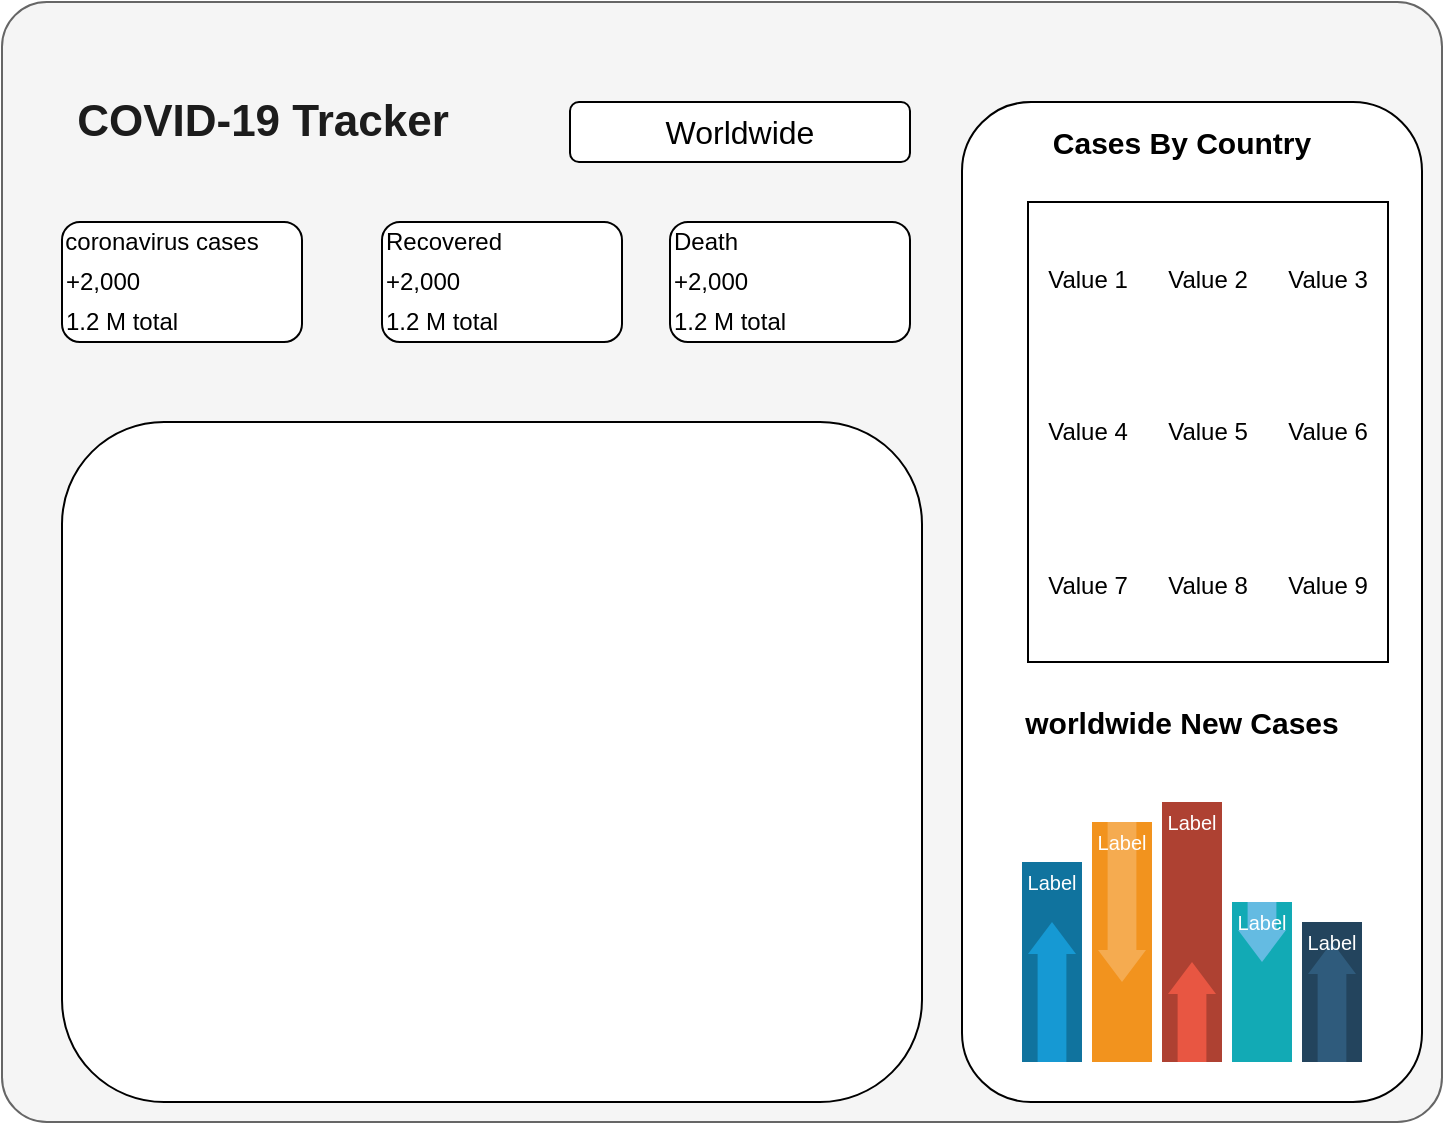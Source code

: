 <mxfile version="13.1.3">
    <diagram id="C5RBs43oDa-KdzZeNtuy" name="Page-1">
        <mxGraphModel dx="734" dy="617" grid="1" gridSize="10" guides="1" tooltips="1" connect="1" arrows="1" fold="1" page="1" pageScale="1" pageWidth="827" pageHeight="1169" math="0" shadow="0">
            <root>
                <mxCell id="WIyWlLk6GJQsqaUBKTNV-0"/>
                <mxCell id="WIyWlLk6GJQsqaUBKTNV-1" parent="WIyWlLk6GJQsqaUBKTNV-0"/>
                <mxCell id="lP4mGNeKe8PO_aw0l6Am-0" value="" style="rounded=1;whiteSpace=wrap;html=1;arcSize=4;fillColor=#f5f5f5;strokeColor=#666666;fontColor=#333333;" parent="WIyWlLk6GJQsqaUBKTNV-1" vertex="1">
                    <mxGeometry x="80" y="40" width="720" height="560" as="geometry"/>
                </mxCell>
                <mxCell id="lP4mGNeKe8PO_aw0l6Am-1" value="&lt;font style=&quot;font-size: 22px&quot;&gt;COVID-19 Tracker&lt;/font&gt;" style="text;html=1;resizable=0;autosize=1;align=center;verticalAlign=middle;points=[];fillColor=none;strokeColor=none;rounded=0;fontStyle=1;fontColor=#1C1C1C;" parent="WIyWlLk6GJQsqaUBKTNV-1" vertex="1">
                    <mxGeometry x="110" y="90" width="200" height="20" as="geometry"/>
                </mxCell>
                <mxCell id="lP4mGNeKe8PO_aw0l6Am-3" value="&lt;font style=&quot;font-size: 16px&quot;&gt;Worldwide&lt;/font&gt;" style="rounded=1;whiteSpace=wrap;html=1;" parent="WIyWlLk6GJQsqaUBKTNV-1" vertex="1">
                    <mxGeometry x="364" y="90" width="170" height="30" as="geometry"/>
                </mxCell>
                <mxCell id="lP4mGNeKe8PO_aw0l6Am-4" value="" style="rounded=1;whiteSpace=wrap;html=1;labelPosition=center;verticalLabelPosition=middle;align=center;verticalAlign=middle;" parent="WIyWlLk6GJQsqaUBKTNV-1" vertex="1">
                    <mxGeometry x="110" y="150" width="120" height="60" as="geometry"/>
                </mxCell>
                <mxCell id="lP4mGNeKe8PO_aw0l6Am-5" value="&lt;font style=&quot;font-size: 12px&quot;&gt;coronavirus cases&lt;/font&gt;" style="text;html=1;strokeColor=none;fillColor=none;align=center;verticalAlign=middle;whiteSpace=wrap;rounded=0;" parent="WIyWlLk6GJQsqaUBKTNV-1" vertex="1">
                    <mxGeometry x="110" y="150" width="100" height="20" as="geometry"/>
                </mxCell>
                <mxCell id="lP4mGNeKe8PO_aw0l6Am-6" value="&lt;font style=&quot;font-size: 12px&quot;&gt;+2,000&lt;/font&gt;" style="text;html=1;strokeColor=none;fillColor=none;align=left;verticalAlign=middle;whiteSpace=wrap;rounded=0;" parent="WIyWlLk6GJQsqaUBKTNV-1" vertex="1">
                    <mxGeometry x="110" y="170" width="100" height="20" as="geometry"/>
                </mxCell>
                <mxCell id="lP4mGNeKe8PO_aw0l6Am-7" value="&lt;font style=&quot;font-size: 12px&quot;&gt;1.2 M total&lt;/font&gt;" style="text;html=1;strokeColor=none;fillColor=none;align=left;verticalAlign=middle;whiteSpace=wrap;rounded=0;" parent="WIyWlLk6GJQsqaUBKTNV-1" vertex="1">
                    <mxGeometry x="110" y="190" width="100" height="20" as="geometry"/>
                </mxCell>
                <mxCell id="lP4mGNeKe8PO_aw0l6Am-9" value="" style="rounded=1;whiteSpace=wrap;html=1;labelPosition=center;verticalLabelPosition=middle;align=center;verticalAlign=middle;" parent="WIyWlLk6GJQsqaUBKTNV-1" vertex="1">
                    <mxGeometry x="270" y="150" width="120" height="60" as="geometry"/>
                </mxCell>
                <mxCell id="lP4mGNeKe8PO_aw0l6Am-10" value="&lt;font style=&quot;font-size: 12px&quot;&gt;Recovered&lt;/font&gt;" style="text;html=1;strokeColor=none;fillColor=none;align=left;verticalAlign=middle;whiteSpace=wrap;rounded=0;" parent="WIyWlLk6GJQsqaUBKTNV-1" vertex="1">
                    <mxGeometry x="270" y="150" width="100" height="20" as="geometry"/>
                </mxCell>
                <mxCell id="lP4mGNeKe8PO_aw0l6Am-11" value="&lt;font style=&quot;font-size: 12px&quot;&gt;+2,000&lt;/font&gt;" style="text;html=1;strokeColor=none;fillColor=none;align=left;verticalAlign=middle;whiteSpace=wrap;rounded=0;" parent="WIyWlLk6GJQsqaUBKTNV-1" vertex="1">
                    <mxGeometry x="270" y="170" width="100" height="20" as="geometry"/>
                </mxCell>
                <mxCell id="lP4mGNeKe8PO_aw0l6Am-12" value="&lt;font style=&quot;font-size: 12px&quot;&gt;1.2 M total&lt;/font&gt;" style="text;html=1;strokeColor=none;fillColor=none;align=left;verticalAlign=middle;whiteSpace=wrap;rounded=0;" parent="WIyWlLk6GJQsqaUBKTNV-1" vertex="1">
                    <mxGeometry x="270" y="190" width="100" height="20" as="geometry"/>
                </mxCell>
                <mxCell id="lP4mGNeKe8PO_aw0l6Am-13" value="" style="rounded=1;whiteSpace=wrap;html=1;labelPosition=center;verticalLabelPosition=middle;align=center;verticalAlign=middle;" parent="WIyWlLk6GJQsqaUBKTNV-1" vertex="1">
                    <mxGeometry x="414" y="150" width="120" height="60" as="geometry"/>
                </mxCell>
                <mxCell id="lP4mGNeKe8PO_aw0l6Am-14" value="&lt;font style=&quot;font-size: 12px&quot;&gt;Death&lt;/font&gt;" style="text;html=1;strokeColor=none;fillColor=none;align=left;verticalAlign=middle;whiteSpace=wrap;rounded=0;" parent="WIyWlLk6GJQsqaUBKTNV-1" vertex="1">
                    <mxGeometry x="414" y="150" width="100" height="20" as="geometry"/>
                </mxCell>
                <mxCell id="lP4mGNeKe8PO_aw0l6Am-15" value="&lt;font style=&quot;font-size: 12px&quot;&gt;+2,000&lt;/font&gt;" style="text;html=1;strokeColor=none;fillColor=none;align=left;verticalAlign=middle;whiteSpace=wrap;rounded=0;" parent="WIyWlLk6GJQsqaUBKTNV-1" vertex="1">
                    <mxGeometry x="414" y="170" width="100" height="20" as="geometry"/>
                </mxCell>
                <mxCell id="lP4mGNeKe8PO_aw0l6Am-16" value="&lt;font style=&quot;font-size: 12px&quot;&gt;1.2 M total&lt;/font&gt;" style="text;html=1;strokeColor=none;fillColor=none;align=left;verticalAlign=middle;whiteSpace=wrap;rounded=0;" parent="WIyWlLk6GJQsqaUBKTNV-1" vertex="1">
                    <mxGeometry x="414" y="190" width="100" height="20" as="geometry"/>
                </mxCell>
                <mxCell id="lP4mGNeKe8PO_aw0l6Am-18" value="" style="rounded=1;whiteSpace=wrap;html=1;align=left;" parent="WIyWlLk6GJQsqaUBKTNV-1" vertex="1">
                    <mxGeometry x="110" y="250" width="430" height="340" as="geometry"/>
                </mxCell>
                <mxCell id="lP4mGNeKe8PO_aw0l6Am-19" value="" style="shape=image;html=1;verticalAlign=top;verticalLabelPosition=bottom;labelBackgroundColor=#ffffff;imageAspect=0;aspect=fixed;image=https://cdn3.iconfinder.com/data/icons/logos-brands-3/24/logo_brand_brands_logos_maps_google-128.png;align=left;" parent="WIyWlLk6GJQsqaUBKTNV-1" vertex="1">
                    <mxGeometry x="230" y="330" width="168" height="168" as="geometry"/>
                </mxCell>
                <mxCell id="lP4mGNeKe8PO_aw0l6Am-20" value="" style="rounded=1;whiteSpace=wrap;html=1;align=left;" parent="WIyWlLk6GJQsqaUBKTNV-1" vertex="1">
                    <mxGeometry x="560" y="90" width="230" height="500" as="geometry"/>
                </mxCell>
                <mxCell id="lP4mGNeKe8PO_aw0l6Am-21" value="&lt;b&gt;Cases By Country&lt;/b&gt;" style="text;html=1;strokeColor=none;fillColor=none;align=center;verticalAlign=middle;whiteSpace=wrap;rounded=0;fontSize=15;" parent="WIyWlLk6GJQsqaUBKTNV-1" vertex="1">
                    <mxGeometry x="600" y="100" width="140" height="20" as="geometry"/>
                </mxCell>
                <mxCell id="lP4mGNeKe8PO_aw0l6Am-22" value="worldwide New Cases" style="text;html=1;strokeColor=none;fillColor=none;align=center;verticalAlign=middle;whiteSpace=wrap;rounded=0;fontSize=15;fontStyle=1" parent="WIyWlLk6GJQsqaUBKTNV-1" vertex="1">
                    <mxGeometry x="590" y="390" width="160" height="20" as="geometry"/>
                </mxCell>
                <mxCell id="lP4mGNeKe8PO_aw0l6Am-23" value="" style="fillColor=#10739E;strokeColor=none;fontSize=15;align=left;" parent="WIyWlLk6GJQsqaUBKTNV-1" vertex="1">
                    <mxGeometry x="590" y="470" width="30" height="100" as="geometry"/>
                </mxCell>
                <mxCell id="lP4mGNeKe8PO_aw0l6Am-24" value="" style="shape=mxgraph.arrows2.arrow;dy=0.4;dx=16;notch=0;direction=north;fillColor=#1699D3;strokeColor=none;" parent="lP4mGNeKe8PO_aw0l6Am-23" vertex="1">
                    <mxGeometry x="3" y="30" width="24" height="70" as="geometry"/>
                </mxCell>
                <mxCell id="lP4mGNeKe8PO_aw0l6Am-25" value="Label" style="text;html=1;align=center;verticalAlign=middle;whiteSpace=wrap;fontColor=#FFFFFF;fontSize=10;" parent="lP4mGNeKe8PO_aw0l6Am-23" vertex="1">
                    <mxGeometry width="30" height="20" as="geometry"/>
                </mxCell>
                <mxCell id="lP4mGNeKe8PO_aw0l6Am-26" value="" style="fillColor=#F2931E;strokeColor=none;fontSize=15;align=left;" parent="WIyWlLk6GJQsqaUBKTNV-1" vertex="1">
                    <mxGeometry x="625" y="450" width="30" height="120" as="geometry"/>
                </mxCell>
                <mxCell id="lP4mGNeKe8PO_aw0l6Am-27" value="" style="shape=mxgraph.arrows2.arrow;dy=0.4;dx=16;notch=0;direction=south;fillColor=#F5AB50;strokeColor=none;" parent="lP4mGNeKe8PO_aw0l6Am-26" vertex="1">
                    <mxGeometry x="3" width="24" height="80" as="geometry"/>
                </mxCell>
                <mxCell id="lP4mGNeKe8PO_aw0l6Am-28" value="Label" style="text;html=1;align=center;verticalAlign=middle;whiteSpace=wrap;fontColor=#FFFFFF;fontSize=10;" parent="lP4mGNeKe8PO_aw0l6Am-26" vertex="1">
                    <mxGeometry width="30" height="20" as="geometry"/>
                </mxCell>
                <mxCell id="lP4mGNeKe8PO_aw0l6Am-29" value="" style="fillColor=#AE4132;strokeColor=none;fontSize=15;align=left;" parent="WIyWlLk6GJQsqaUBKTNV-1" vertex="1">
                    <mxGeometry x="660" y="440" width="30" height="130" as="geometry"/>
                </mxCell>
                <mxCell id="lP4mGNeKe8PO_aw0l6Am-30" value="" style="shape=mxgraph.arrows2.arrow;dy=0.4;dx=16;notch=0;direction=north;fillColor=#E85642;strokeColor=none;" parent="lP4mGNeKe8PO_aw0l6Am-29" vertex="1">
                    <mxGeometry x="3" y="80" width="24" height="50" as="geometry"/>
                </mxCell>
                <mxCell id="lP4mGNeKe8PO_aw0l6Am-31" value="Label" style="text;html=1;align=center;verticalAlign=middle;whiteSpace=wrap;fontColor=#FFFFFF;fontSize=10;" parent="lP4mGNeKe8PO_aw0l6Am-29" vertex="1">
                    <mxGeometry width="30" height="20" as="geometry"/>
                </mxCell>
                <mxCell id="lP4mGNeKe8PO_aw0l6Am-32" value="" style="fillColor=#12AAB5;strokeColor=none;fontSize=15;align=left;" parent="WIyWlLk6GJQsqaUBKTNV-1" vertex="1">
                    <mxGeometry x="695" y="490" width="30" height="80" as="geometry"/>
                </mxCell>
                <mxCell id="lP4mGNeKe8PO_aw0l6Am-33" value="" style="shape=mxgraph.arrows2.arrow;dy=0.4;dx=16;notch=0;direction=south;fillColor=#64BBE2;strokeColor=none;" parent="lP4mGNeKe8PO_aw0l6Am-32" vertex="1">
                    <mxGeometry x="3" width="24" height="30" as="geometry"/>
                </mxCell>
                <mxCell id="lP4mGNeKe8PO_aw0l6Am-34" value="Label" style="text;html=1;align=center;verticalAlign=middle;whiteSpace=wrap;fontColor=#FFFFFF;fontSize=10;" parent="lP4mGNeKe8PO_aw0l6Am-32" vertex="1">
                    <mxGeometry width="30" height="20" as="geometry"/>
                </mxCell>
                <mxCell id="lP4mGNeKe8PO_aw0l6Am-35" value="" style="fillColor=#23445D;strokeColor=none;fontSize=15;align=left;" parent="WIyWlLk6GJQsqaUBKTNV-1" vertex="1">
                    <mxGeometry x="730" y="500" width="30" height="70" as="geometry"/>
                </mxCell>
                <mxCell id="lP4mGNeKe8PO_aw0l6Am-36" value="" style="shape=mxgraph.arrows2.arrow;dy=0.4;dx=16;notch=0;direction=north;fillColor=#2F5B7C;strokeColor=none;" parent="lP4mGNeKe8PO_aw0l6Am-35" vertex="1">
                    <mxGeometry x="3" y="10" width="24" height="60" as="geometry"/>
                </mxCell>
                <mxCell id="lP4mGNeKe8PO_aw0l6Am-37" value="Label" style="text;html=1;align=center;verticalAlign=middle;whiteSpace=wrap;fontColor=#FFFFFF;fontSize=10;" parent="lP4mGNeKe8PO_aw0l6Am-35" vertex="1">
                    <mxGeometry width="30" height="20" as="geometry"/>
                </mxCell>
                <mxCell id="lP4mGNeKe8PO_aw0l6Am-38" value="" style="shape=table;html=1;whiteSpace=wrap;startSize=0;container=1;collapsible=0;childLayout=tableLayout;columnLines=0;rowLines=0;fontSize=15;align=left;" parent="WIyWlLk6GJQsqaUBKTNV-1" vertex="1">
                    <mxGeometry x="593" y="140" width="180" height="230" as="geometry"/>
                </mxCell>
                <mxCell id="lP4mGNeKe8PO_aw0l6Am-39" value="" style="shape=partialRectangle;html=1;whiteSpace=wrap;collapsible=0;dropTarget=0;pointerEvents=0;fillColor=none;top=0;left=0;bottom=0;right=0;points=[[0,0.5],[1,0.5]];portConstraint=eastwest;" parent="lP4mGNeKe8PO_aw0l6Am-38" vertex="1">
                    <mxGeometry width="180" height="77" as="geometry"/>
                </mxCell>
                <mxCell id="lP4mGNeKe8PO_aw0l6Am-40" value="Value 1" style="shape=partialRectangle;html=1;whiteSpace=wrap;connectable=0;fillColor=none;top=0;left=0;bottom=0;right=0;overflow=hidden;" parent="lP4mGNeKe8PO_aw0l6Am-39" vertex="1">
                    <mxGeometry width="60" height="77" as="geometry"/>
                </mxCell>
                <mxCell id="lP4mGNeKe8PO_aw0l6Am-41" value="Value 2" style="shape=partialRectangle;html=1;whiteSpace=wrap;connectable=0;fillColor=none;top=0;left=0;bottom=0;right=0;overflow=hidden;" parent="lP4mGNeKe8PO_aw0l6Am-39" vertex="1">
                    <mxGeometry x="60" width="60" height="77" as="geometry"/>
                </mxCell>
                <mxCell id="lP4mGNeKe8PO_aw0l6Am-42" value="Value 3" style="shape=partialRectangle;html=1;whiteSpace=wrap;connectable=0;fillColor=none;top=0;left=0;bottom=0;right=0;overflow=hidden;" parent="lP4mGNeKe8PO_aw0l6Am-39" vertex="1">
                    <mxGeometry x="120" width="60" height="77" as="geometry"/>
                </mxCell>
                <mxCell id="lP4mGNeKe8PO_aw0l6Am-43" value="" style="shape=partialRectangle;html=1;whiteSpace=wrap;collapsible=0;dropTarget=0;pointerEvents=0;fillColor=none;top=0;left=0;bottom=0;right=0;points=[[0,0.5],[1,0.5]];portConstraint=eastwest;" parent="lP4mGNeKe8PO_aw0l6Am-38" vertex="1">
                    <mxGeometry y="77" width="180" height="76" as="geometry"/>
                </mxCell>
                <mxCell id="lP4mGNeKe8PO_aw0l6Am-44" value="Value 4" style="shape=partialRectangle;html=1;whiteSpace=wrap;connectable=0;fillColor=none;top=0;left=0;bottom=0;right=0;overflow=hidden;" parent="lP4mGNeKe8PO_aw0l6Am-43" vertex="1">
                    <mxGeometry width="60" height="76" as="geometry"/>
                </mxCell>
                <mxCell id="lP4mGNeKe8PO_aw0l6Am-45" value="Value 5" style="shape=partialRectangle;html=1;whiteSpace=wrap;connectable=0;fillColor=none;top=0;left=0;bottom=0;right=0;overflow=hidden;" parent="lP4mGNeKe8PO_aw0l6Am-43" vertex="1">
                    <mxGeometry x="60" width="60" height="76" as="geometry"/>
                </mxCell>
                <mxCell id="lP4mGNeKe8PO_aw0l6Am-46" value="Value 6" style="shape=partialRectangle;html=1;whiteSpace=wrap;connectable=0;fillColor=none;top=0;left=0;bottom=0;right=0;overflow=hidden;" parent="lP4mGNeKe8PO_aw0l6Am-43" vertex="1">
                    <mxGeometry x="120" width="60" height="76" as="geometry"/>
                </mxCell>
                <mxCell id="lP4mGNeKe8PO_aw0l6Am-47" value="" style="shape=partialRectangle;html=1;whiteSpace=wrap;collapsible=0;dropTarget=0;pointerEvents=0;fillColor=none;top=0;left=0;bottom=0;right=0;points=[[0,0.5],[1,0.5]];portConstraint=eastwest;" parent="lP4mGNeKe8PO_aw0l6Am-38" vertex="1">
                    <mxGeometry y="153" width="180" height="77" as="geometry"/>
                </mxCell>
                <mxCell id="lP4mGNeKe8PO_aw0l6Am-48" value="Value 7" style="shape=partialRectangle;html=1;whiteSpace=wrap;connectable=0;fillColor=none;top=0;left=0;bottom=0;right=0;overflow=hidden;" parent="lP4mGNeKe8PO_aw0l6Am-47" vertex="1">
                    <mxGeometry width="60" height="77" as="geometry"/>
                </mxCell>
                <mxCell id="lP4mGNeKe8PO_aw0l6Am-49" value="Value 8" style="shape=partialRectangle;html=1;whiteSpace=wrap;connectable=0;fillColor=none;top=0;left=0;bottom=0;right=0;overflow=hidden;" parent="lP4mGNeKe8PO_aw0l6Am-47" vertex="1">
                    <mxGeometry x="60" width="60" height="77" as="geometry"/>
                </mxCell>
                <mxCell id="lP4mGNeKe8PO_aw0l6Am-50" value="Value 9" style="shape=partialRectangle;html=1;whiteSpace=wrap;connectable=0;fillColor=none;top=0;left=0;bottom=0;right=0;overflow=hidden;" parent="lP4mGNeKe8PO_aw0l6Am-47" vertex="1">
                    <mxGeometry x="120" width="60" height="77" as="geometry"/>
                </mxCell>
            </root>
        </mxGraphModel>
    </diagram>
</mxfile>